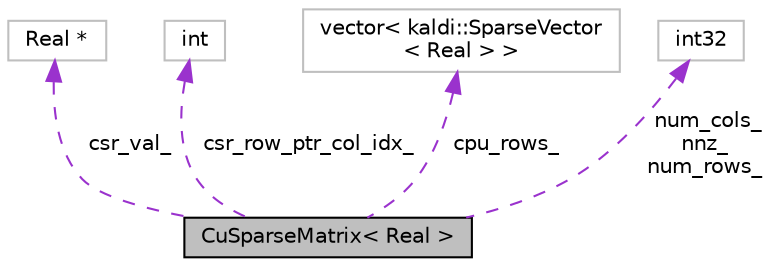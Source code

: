 digraph "CuSparseMatrix&lt; Real &gt;"
{
  edge [fontname="Helvetica",fontsize="10",labelfontname="Helvetica",labelfontsize="10"];
  node [fontname="Helvetica",fontsize="10",shape=record];
  Node1 [label="CuSparseMatrix\< Real \>",height=0.2,width=0.4,color="black", fillcolor="grey75", style="filled", fontcolor="black"];
  Node2 -> Node1 [dir="back",color="darkorchid3",fontsize="10",style="dashed",label=" csr_val_" ,fontname="Helvetica"];
  Node2 [label="Real *",height=0.2,width=0.4,color="grey75", fillcolor="white", style="filled"];
  Node3 -> Node1 [dir="back",color="darkorchid3",fontsize="10",style="dashed",label=" csr_row_ptr_col_idx_" ,fontname="Helvetica"];
  Node3 [label="int",height=0.2,width=0.4,color="grey75", fillcolor="white", style="filled"];
  Node4 -> Node1 [dir="back",color="darkorchid3",fontsize="10",style="dashed",label=" cpu_rows_" ,fontname="Helvetica"];
  Node4 [label="vector\< kaldi::SparseVector\l\< Real \> \>",height=0.2,width=0.4,color="grey75", fillcolor="white", style="filled"];
  Node5 -> Node1 [dir="back",color="darkorchid3",fontsize="10",style="dashed",label=" num_cols_\nnnz_\nnum_rows_" ,fontname="Helvetica"];
  Node5 [label="int32",height=0.2,width=0.4,color="grey75", fillcolor="white", style="filled"];
}
